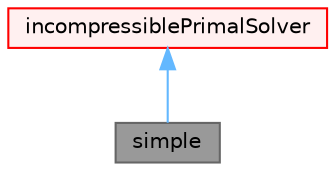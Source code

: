 digraph "simple"
{
 // LATEX_PDF_SIZE
  bgcolor="transparent";
  edge [fontname=Helvetica,fontsize=10,labelfontname=Helvetica,labelfontsize=10];
  node [fontname=Helvetica,fontsize=10,shape=box,height=0.2,width=0.4];
  Node1 [id="Node000001",label="simple",height=0.2,width=0.4,color="gray40", fillcolor="grey60", style="filled", fontcolor="black",tooltip="Base class for solution control classes."];
  Node2 -> Node1 [id="edge1_Node000001_Node000002",dir="back",color="steelblue1",style="solid",tooltip=" "];
  Node2 [id="Node000002",label="incompressiblePrimalSolver",height=0.2,width=0.4,color="red", fillcolor="#FFF0F0", style="filled",URL="$classFoam_1_1incompressiblePrimalSolver.html",tooltip="Base class for primal incompressible solvers."];
}

